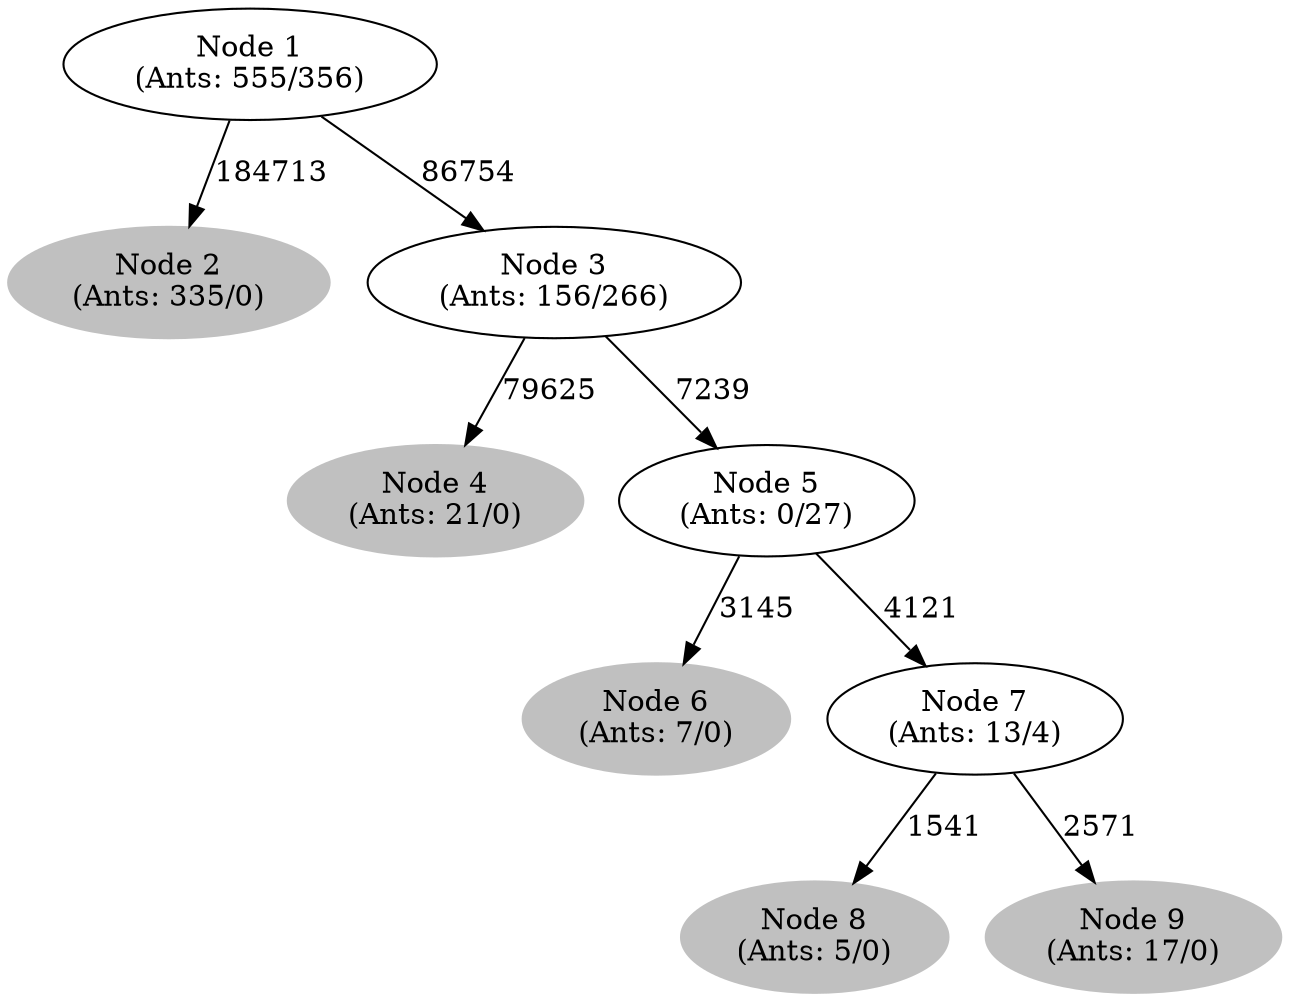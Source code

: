 digraph G {
	
	 "Node 2\n(Ants: 335/0)" [style=filled,color="gray"];
	"Node 1\n(Ants: 555/356)" -> "Node 2\n(Ants: 335/0)" [label=184713];
	 "Node 1\n(Ants: 555/356)" -> "Node 3\n(Ants: 156/266)" [label=86754];
	 "Node 4\n(Ants: 21/0)" [style=filled,color="gray"];
	"Node 3\n(Ants: 156/266)" -> "Node 4\n(Ants: 21/0)" [label=79625];
	 "Node 3\n(Ants: 156/266)" -> "Node 5\n(Ants: 0/27)" [label=7239];
	 "Node 6\n(Ants: 7/0)" [style=filled,color="gray"];
	"Node 5\n(Ants: 0/27)" -> "Node 6\n(Ants: 7/0)" [label=3145];
	 "Node 5\n(Ants: 0/27)" -> "Node 7\n(Ants: 13/4)" [label=4121];
	 "Node 8\n(Ants: 5/0)" [style=filled,color="gray"];
	"Node 7\n(Ants: 13/4)" -> "Node 8\n(Ants: 5/0)" [label=1541];
	 "Node 9\n(Ants: 17/0)" [style=filled,color="gray"];
	"Node 7\n(Ants: 13/4)" -> "Node 9\n(Ants: 17/0)" [label=2571];
	 
}
